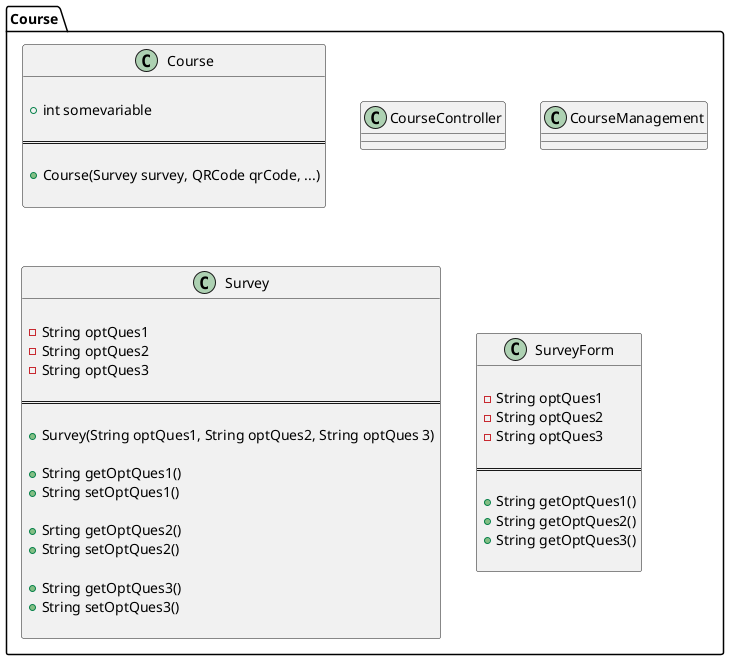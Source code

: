 
Du must dir 


@startuml qovaArchitecture 

package Course{

    class Course{

        + int somevariable

==

        'Constructor'
        + Course(Survey survey, QRCode qrCode, ...)   

    }

    class CourseController{

    }

    class CourseManagement{

    }


    class Survey{

        - String optQues1
        - String optQues2
        - String optQues3

==

        + Survey(String optQues1, String optQues2, String optQues 3)

        + String getOptQues1()
        + String setOptQues1()

        + Srting getOptQues2()
        + String setOptQues2()

        + String getOptQues3()
        + String setOptQues3()

    }

    class SurveyForm{
        
        - String optQues1
        - String optQues2
        - String optQues3

==

        + String getOptQues1()
        + String getOptQues2()
        + String getOptQues3()

    }

}

@enduml